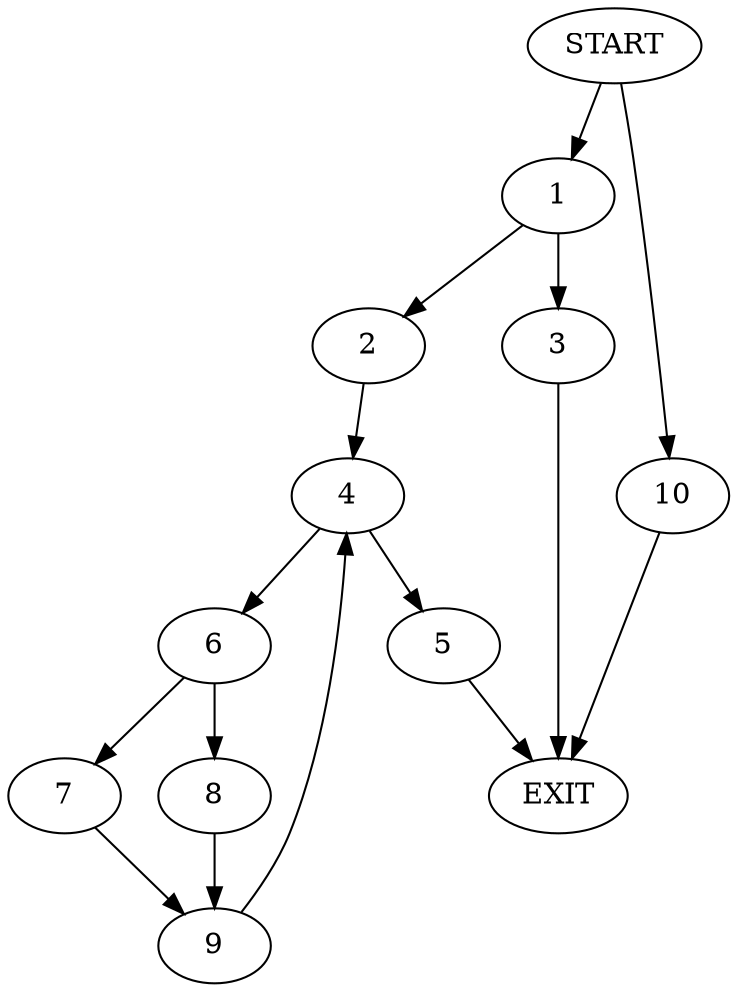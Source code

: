 digraph {
0 [label="START"]
11 [label="EXIT"]
0 -> 1
1 -> 2
1 -> 3
2 -> 4
3 -> 11
4 -> 5
4 -> 6
6 -> 7
6 -> 8
5 -> 11
7 -> 9
8 -> 9
9 -> 4
0 -> 10
10 -> 11
}
